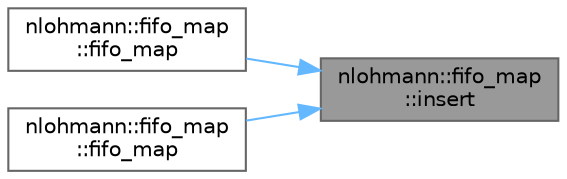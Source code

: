 digraph "nlohmann::fifo_map::insert"
{
 // LATEX_PDF_SIZE
  bgcolor="transparent";
  edge [fontname=Helvetica,fontsize=10,labelfontname=Helvetica,labelfontsize=10];
  node [fontname=Helvetica,fontsize=10,shape=box,height=0.2,width=0.4];
  rankdir="RL";
  Node1 [id="Node000001",label="nlohmann::fifo_map\l::insert",height=0.2,width=0.4,color="gray40", fillcolor="grey60", style="filled", fontcolor="black",tooltip="insert value"];
  Node1 -> Node2 [id="edge1_Node000001_Node000002",dir="back",color="steelblue1",style="solid",tooltip=" "];
  Node2 [id="Node000002",label="nlohmann::fifo_map\l::fifo_map",height=0.2,width=0.4,color="grey40", fillcolor="white", style="filled",URL="$classnlohmann_1_1fifo__map.html#a22f6a6b3310a253888495818bde0a632",tooltip="constructor for a range of elements"];
  Node1 -> Node3 [id="edge2_Node000001_Node000003",dir="back",color="steelblue1",style="solid",tooltip=" "];
  Node3 [id="Node000003",label="nlohmann::fifo_map\l::fifo_map",height=0.2,width=0.4,color="grey40", fillcolor="white", style="filled",URL="$classnlohmann_1_1fifo__map.html#aaa74f2daf22f3d275305a0ec47f7d955",tooltip="constructor for a list of elements"];
}
